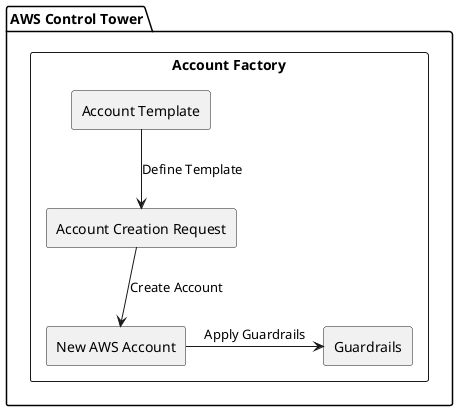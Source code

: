 @startuml
skinparam componentStyle rectangle

package "AWS Control Tower" {
    component "Account Factory" {
        component "Account Template" as template
        component "Account Creation Request" as request
        component "New AWS Account" as newAccount
        component "Guardrails" as guardrails
    }
}

template -down-> request : Define Template
request -down-> newAccount : Create Account
newAccount -right-> guardrails : Apply Guardrails

@enduml
